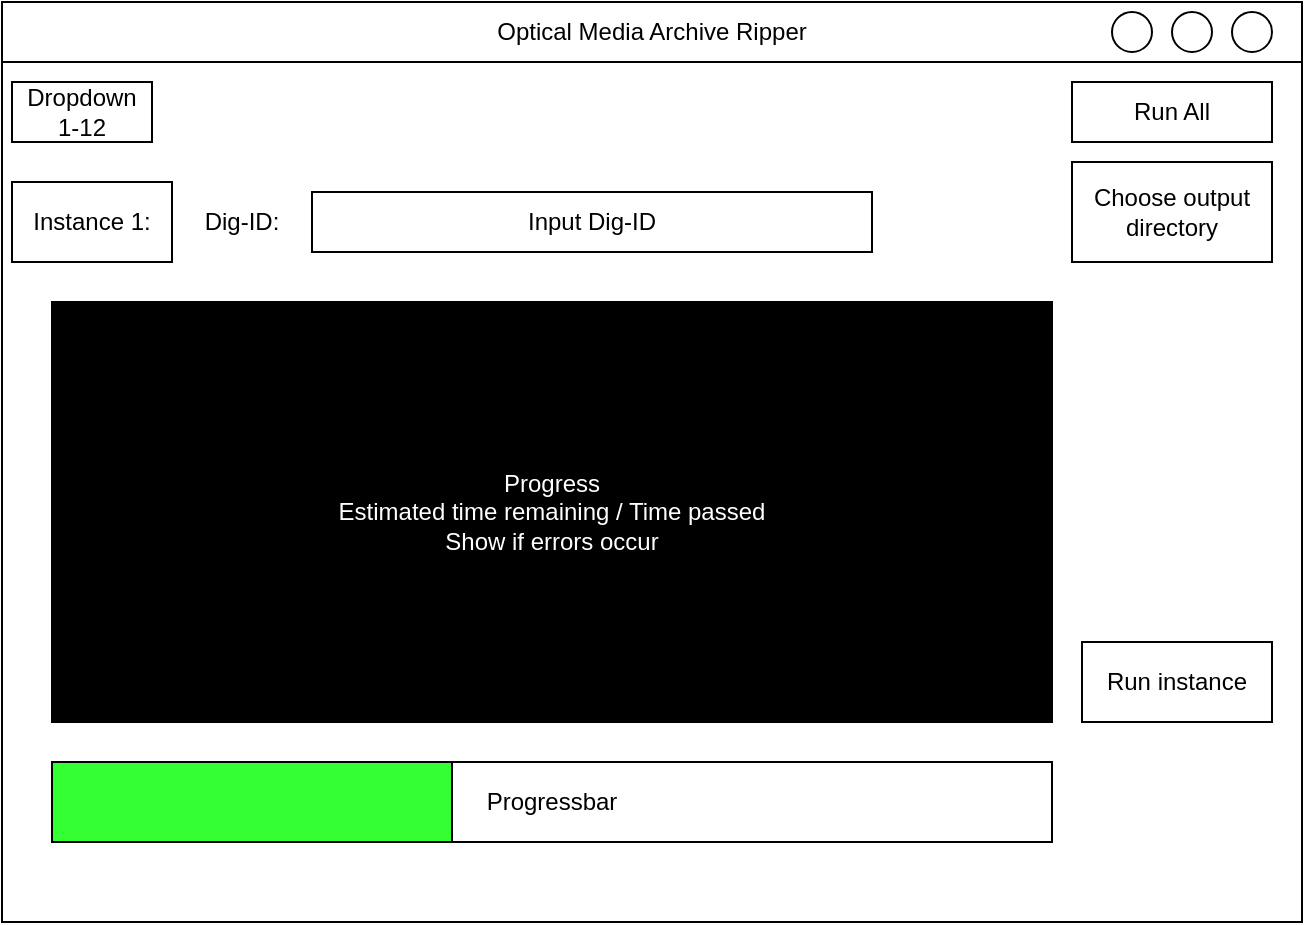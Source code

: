 <mxfile version="20.3.0" type="device"><diagram id="wJmQNXivla23TKUY27_M" name="Page-1"><mxGraphModel dx="782" dy="1217" grid="1" gridSize="10" guides="1" tooltips="1" connect="1" arrows="1" fold="1" page="1" pageScale="1" pageWidth="900" pageHeight="1600" math="0" shadow="0"><root><mxCell id="0"/><mxCell id="1" parent="0"/><mxCell id="CqgdgqCRSuhu0wagrzcr-2" value="" style="rounded=0;whiteSpace=wrap;html=1;" parent="1" vertex="1"><mxGeometry x="120" y="80" width="650" height="460" as="geometry"/></mxCell><mxCell id="CqgdgqCRSuhu0wagrzcr-3" value="Optical Media Archive Ripper" style="rounded=0;whiteSpace=wrap;html=1;" parent="1" vertex="1"><mxGeometry x="120" y="80" width="650" height="30" as="geometry"/></mxCell><mxCell id="CqgdgqCRSuhu0wagrzcr-4" value="" style="ellipse;whiteSpace=wrap;html=1;aspect=fixed;" parent="1" vertex="1"><mxGeometry x="675" y="85" width="20" height="20" as="geometry"/></mxCell><mxCell id="CqgdgqCRSuhu0wagrzcr-5" value="" style="ellipse;whiteSpace=wrap;html=1;aspect=fixed;" parent="1" vertex="1"><mxGeometry x="705" y="85" width="20" height="20" as="geometry"/></mxCell><mxCell id="CqgdgqCRSuhu0wagrzcr-6" value="" style="ellipse;whiteSpace=wrap;html=1;aspect=fixed;" parent="1" vertex="1"><mxGeometry x="735" y="85" width="20" height="20" as="geometry"/></mxCell><mxCell id="CqgdgqCRSuhu0wagrzcr-8" value="Dropdown 1-12" style="rounded=0;whiteSpace=wrap;html=1;" parent="1" vertex="1"><mxGeometry x="125" y="120" width="70" height="30" as="geometry"/></mxCell><mxCell id="CqgdgqCRSuhu0wagrzcr-9" value="Dig-ID:" style="rounded=0;whiteSpace=wrap;html=1;strokeColor=none;" parent="1" vertex="1"><mxGeometry x="205" y="175" width="70" height="30" as="geometry"/></mxCell><mxCell id="CqgdgqCRSuhu0wagrzcr-10" value="Input Dig-ID" style="rounded=0;whiteSpace=wrap;html=1;" parent="1" vertex="1"><mxGeometry x="275" y="175" width="280" height="30" as="geometry"/></mxCell><mxCell id="CqgdgqCRSuhu0wagrzcr-11" value="Run All" style="rounded=0;whiteSpace=wrap;html=1;" parent="1" vertex="1"><mxGeometry x="655" y="120" width="100" height="30" as="geometry"/></mxCell><mxCell id="CqgdgqCRSuhu0wagrzcr-12" value="Choose output directory" style="rounded=0;whiteSpace=wrap;html=1;" parent="1" vertex="1"><mxGeometry x="655" y="160" width="100" height="50" as="geometry"/></mxCell><mxCell id="CqgdgqCRSuhu0wagrzcr-13" value="Instance 1:" style="rounded=0;whiteSpace=wrap;html=1;" parent="1" vertex="1"><mxGeometry x="125" y="170" width="80" height="40" as="geometry"/></mxCell><mxCell id="CqgdgqCRSuhu0wagrzcr-15" value="&lt;div style=&quot;&quot;&gt;&lt;span style=&quot;background-color: rgb(0, 0, 0);&quot;&gt;&lt;font color=&quot;#ffffff&quot;&gt;Progress&lt;/font&gt;&lt;/span&gt;&lt;/div&gt;&lt;div style=&quot;&quot;&gt;&lt;span style=&quot;background-color: rgb(0, 0, 0);&quot;&gt;&lt;font color=&quot;#ffffff&quot;&gt;Estimated time remaining / Time passed&lt;br&gt;Show if errors occur&lt;/font&gt;&lt;/span&gt;&lt;/div&gt;" style="rounded=0;whiteSpace=wrap;html=1;align=center;fillColor=#000000;" parent="1" vertex="1"><mxGeometry x="145" y="230" width="500" height="210" as="geometry"/></mxCell><mxCell id="CqgdgqCRSuhu0wagrzcr-16" value="Run instance" style="rounded=0;whiteSpace=wrap;html=1;" parent="1" vertex="1"><mxGeometry x="660" y="400" width="95" height="40" as="geometry"/></mxCell><mxCell id="voe2UbMXcY9WR66T4Sp0-3" value="Progressbar" style="rounded=0;whiteSpace=wrap;html=1;" vertex="1" parent="1"><mxGeometry x="145" y="460" width="500" height="40" as="geometry"/></mxCell><mxCell id="voe2UbMXcY9WR66T4Sp0-4" value="" style="rounded=0;whiteSpace=wrap;html=1;labelBackgroundColor=#000000;fontColor=#FFFFFF;fillColor=#33FF33;" vertex="1" parent="1"><mxGeometry x="145" y="460" width="200" height="40" as="geometry"/></mxCell></root></mxGraphModel></diagram></mxfile>